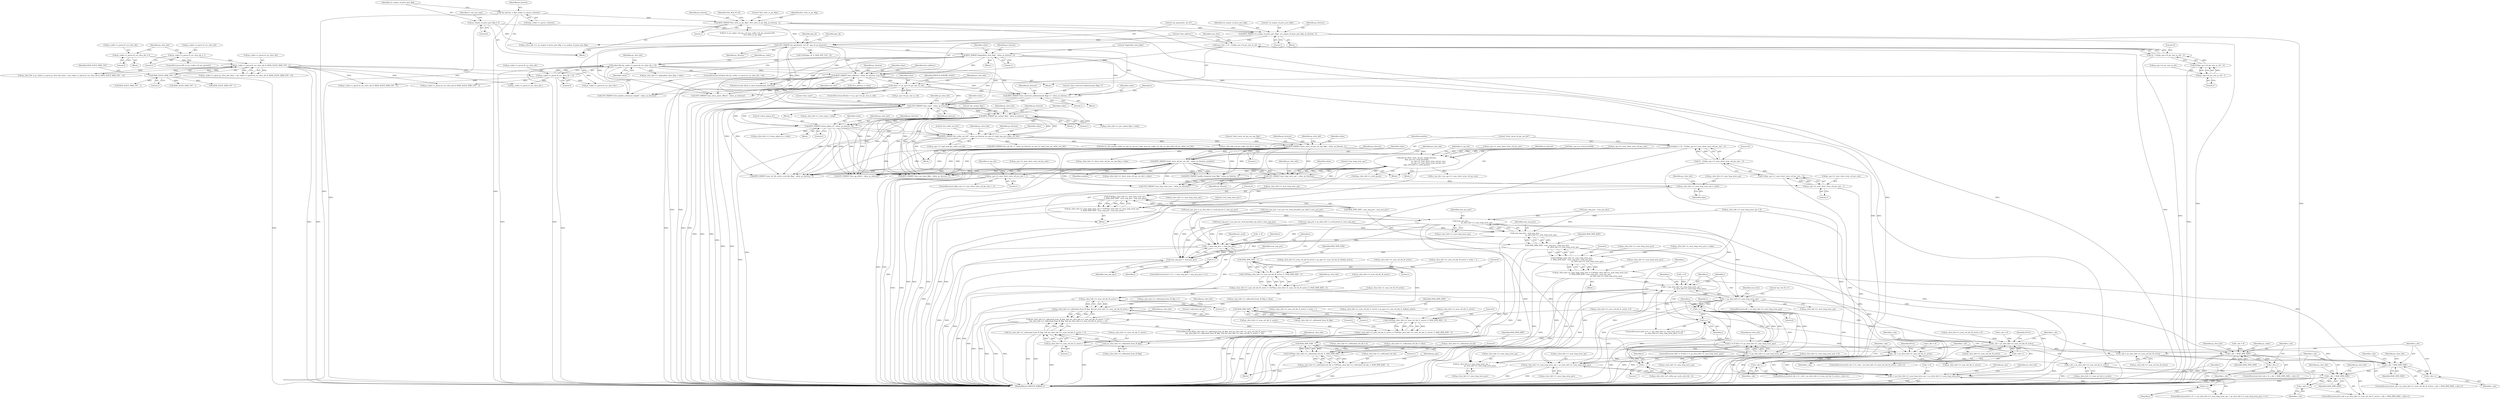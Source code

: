 digraph "0_Android_913d9e8d93d6b81bb8eac3fc2c1426651f5b259d@pointer" {
"1000839" [label="(Call,ps_slice_hdr->i1_num_long_term_sps = value)"];
"1000835" [label="(Call,UEV_PARSE(\"num_long_term_sps\", value, ps_bitstrm))"];
"1000735" [label="(Call,BITS_PARSE(\"short_term_ref_pic_set_idx\", value, ps_bitstrm, numbits))"];
"1000695" [label="(Call,BITS_PARSE(\"short_term_ref_pic_set_sps_flag\", value, ps_bitstrm, 1))"];
"1000683" [label="(Call,BITS_PARSE(\"pic_order_cnt_lsb\", value, ps_bitstrm, ps_sps->i1_log2_max_pic_order_cnt_lsb))"];
"1000638" [label="(Call,BITS_PARSE(\"pic_output_flag\", value, ps_bitstrm, 1))"];
"1000593" [label="(Call,UEV_PARSE(\"slice_type\", value, ps_bitstrm))"];
"1000588" [label="(Call,BITS_PARSE(\"slice_reserved_undetermined_flag[ i ]\", value, ps_bitstrm, 1))"];
"1000538" [label="(Call,value >= ps_sps->i4_pic_size_in_ctb)"];
"1000529" [label="(Call,BITS_PARSE(\"slice_address\", value, ps_bitstrm, num_bits))"];
"1000429" [label="(Call,value && (ps_codec->s_parse.i4_cur_slice_idx > 0))"];
"1000423" [label="(Call,BITS_PARSE(\"dependent_slice_flag\", value, ps_bitstrm, 1))"];
"1000210" [label="(Call,UEV_PARSE(\"pic_parameter_set_id\", pps_id, ps_bitstrm))"];
"1000191" [label="(Call,BITS_PARSE(\"first_slice_in_pic_flag\", first_slice_in_pic_flag, ps_bitstrm, 1))"];
"1000148" [label="(Call,*ps_bitstrm = &ps_codec->s_parse.s_bitstrm)"];
"1000205" [label="(Call,BITS_PARSE(\"no_output_of_prior_pics_flag\", no_output_of_prior_pics_flag, ps_bitstrm, 1))"];
"1000160" [label="(Call,no_output_of_prior_pics_flag = 0)"];
"1000431" [label="(Call,ps_codec->s_parse.i4_cur_slice_idx > 0)"];
"1000406" [label="(Call,ps_codec->s_parse.i4_cur_slice_idx & (MAX_SLICE_HDR_CNT - 1))"];
"1000376" [label="(Call,ps_codec->s_parse.i4_cur_slice_idx = 0)"];
"1000391" [label="(Call,ps_codec->s_parse.i4_cur_slice_idx = 1)"];
"1000412" [label="(Call,MAX_SLICE_HDR_CNT - 1)"];
"1000519" [label="(Call,num_bits = 32 - CLZ(ps_sps->i4_pic_size_in_ctb - 1))"];
"1000521" [label="(Call,32 - CLZ(ps_sps->i4_pic_size_in_ctb - 1))"];
"1000523" [label="(Call,CLZ(ps_sps->i4_pic_size_in_ctb - 1))"];
"1000524" [label="(Call,ps_sps->i4_pic_size_in_ctb - 1)"];
"1000660" [label="(Call,BITS_PARSE(\"colour_plane_id\", value, ps_bitstrm, 2))"];
"1000725" [label="(Call,numbits = 32 - CLZ(ps_sps->i1_num_short_term_ref_pic_sets - 1))"];
"1000727" [label="(Call,32 - CLZ(ps_sps->i1_num_short_term_ref_pic_sets - 1))"];
"1000729" [label="(Call,CLZ(ps_sps->i1_num_short_term_ref_pic_sets - 1))"];
"1000730" [label="(Call,ps_sps->i1_num_short_term_ref_pic_sets - 1)"];
"1000719" [label="(Call,ps_sps->i1_num_short_term_ref_pic_sets > 1)"];
"1000779" [label="(Call,ihevcd_short_term_ref_pic_set(ps_bitstrm,\n &ps_sps->as_stref_picset[0],\n                                              ps_sps->i1_num_short_term_ref_pic_sets,\n                                              ps_sps->i1_num_short_term_ref_pic_sets,\n &ps_slice_hdr->s_stref_picset))"];
"1000848" [label="(Call,CLIP3(ps_slice_hdr->i1_num_long_term_sps,\n 0, MAX_DPB_SIZE - num_neg_pics - num_pos_pics))"];
"1000844" [label="(Call,ps_slice_hdr->i1_num_long_term_sps = CLIP3(ps_slice_hdr->i1_num_long_term_sps,\n 0, MAX_DPB_SIZE - num_neg_pics - num_pos_pics))"];
"1000880" [label="(Call,num_pos_pics -\n                                                            ps_slice_hdr->i1_num_long_term_sps)"];
"1000878" [label="(Call,num_neg_pics - num_pos_pics -\n                                                            ps_slice_hdr->i1_num_long_term_sps)"];
"1000876" [label="(Call,MAX_DPB_SIZE - num_neg_pics - num_pos_pics -\n                                                            ps_slice_hdr->i1_num_long_term_sps)"];
"1000871" [label="(Call,CLIP3(ps_slice_hdr->i1_num_long_term_pics,\n 0, MAX_DPB_SIZE - num_neg_pics - num_pos_pics -\n                                                            ps_slice_hdr->i1_num_long_term_sps))"];
"1000867" [label="(Call,ps_slice_hdr->i1_num_long_term_pics = CLIP3(ps_slice_hdr->i1_num_long_term_pics,\n 0, MAX_DPB_SIZE - num_neg_pics - num_pos_pics -\n                                                            ps_slice_hdr->i1_num_long_term_sps))"];
"1000889" [label="(Call,i < (ps_slice_hdr->i1_num_long_term_sps +\n                                ps_slice_hdr->i1_num_long_term_pics))"];
"1000902" [label="(Call,i < ps_slice_hdr->i1_num_long_term_sps)"];
"1000891" [label="(Call,ps_slice_hdr->i1_num_long_term_sps +\n                                ps_slice_hdr->i1_num_long_term_pics)"];
"1001011" [label="(Call,i != 0)"];
"1000898" [label="(Call,i++)"];
"1001010" [label="(Call,(i != 0) && (i != ps_slice_hdr->i1_num_long_term_sps))"];
"1001014" [label="(Call,i != ps_slice_hdr->i1_num_long_term_sps)"];
"1001030" [label="(Call,i - 1)"];
"1001056" [label="(Call,i < ps_slice_hdr->i1_num_long_term_sps + ps_slice_hdr->i1_num_long_term_pics)"];
"1001065" [label="(Call,i++)"];
"1001058" [label="(Call,ps_slice_hdr->i1_num_long_term_sps + ps_slice_hdr->i1_num_long_term_pics)"];
"1001246" [label="(Call,MAX_DPB_SIZE - 1)"];
"1001241" [label="(Call,CLIP3(ps_slice_hdr->i1_num_ref_idx_l0_active, 0, MAX_DPB_SIZE - 1))"];
"1001237" [label="(Call,ps_slice_hdr->i1_num_ref_idx_l0_active = CLIP3(ps_slice_hdr->i1_num_ref_idx_l0_active, 0, MAX_DPB_SIZE - 1))"];
"1001371" [label="(Call,ps_slice_hdr->i1_num_ref_idx_l0_active > 1)"];
"1001367" [label="(Call,ps_slice_hdr->i1_collocated_from_l0_flag  && (ps_slice_hdr->i1_num_ref_idx_l0_active > 1))"];
"1001366" [label="(Call,(ps_slice_hdr->i1_collocated_from_l0_flag  && (ps_slice_hdr->i1_num_ref_idx_l0_active > 1)) ||\n (!ps_slice_hdr->i1_collocated_from_l0_flag  && (ps_slice_hdr->i1_num_ref_idx_l1_active > 1)))"];
"1001377" [label="(Call,!ps_slice_hdr->i1_collocated_from_l0_flag)"];
"1001376" [label="(Call,!ps_slice_hdr->i1_collocated_from_l0_flag  && (ps_slice_hdr->i1_num_ref_idx_l1_active > 1))"];
"1002280" [label="(Call,r_idx < ps_slice_hdr->i1_num_ref_idx_l0_active)"];
"1002285" [label="(Call,r_idx++)"];
"1002322" [label="(Call,r_idx = ps_slice_hdr->i1_num_ref_idx_l0_active)"];
"1002327" [label="(Call,r_idx < MAX_DPB_SIZE)"];
"1002330" [label="(Call,r_idx++)"];
"1002406" [label="(Call,r_idx < MAX_DPB_SIZE)"];
"1002409" [label="(Call,r_idx++)"];
"1001258" [label="(Call,MAX_DPB_SIZE - 1)"];
"1001253" [label="(Call,CLIP3(ps_slice_hdr->i1_num_ref_idx_l1_active, 0, MAX_DPB_SIZE - 1))"];
"1001249" [label="(Call,ps_slice_hdr->i1_num_ref_idx_l1_active = CLIP3(ps_slice_hdr->i1_num_ref_idx_l1_active, 0, MAX_DPB_SIZE - 1))"];
"1001381" [label="(Call,ps_slice_hdr->i1_num_ref_idx_l1_active > 1)"];
"1002359" [label="(Call,r_idx < ps_slice_hdr->i1_num_ref_idx_l1_active)"];
"1002364" [label="(Call,r_idx++)"];
"1002401" [label="(Call,r_idx = ps_slice_hdr->i1_num_ref_idx_l1_active)"];
"1001405" [label="(Call,MAX_DPB_SIZE - 1)"];
"1001400" [label="(Call,CLIP3(ps_slice_hdr->i1_collocated_ref_idx, 0, MAX_DPB_SIZE - 1))"];
"1001396" [label="(Call,ps_slice_hdr->i1_collocated_ref_idx = CLIP3(ps_slice_hdr->i1_collocated_ref_idx, 0, MAX_DPB_SIZE - 1))"];
"1002155" [label="(Call,r_idx < MAX_DPB_SIZE)"];
"1002158" [label="(Call,r_idx++)"];
"1001037" [label="(Call,i < num_neg_pics + num_pos_pics)"];
"1001042" [label="(Call,i++)"];
"1001039" [label="(Call,num_neg_pics + num_pos_pics)"];
"1000845" [label="(Call,ps_slice_hdr->i1_num_long_term_sps)"];
"1000723" [label="(Literal,1)"];
"1000391" [label="(Call,ps_codec->s_parse.i4_cur_slice_idx = 1)"];
"1000834" [label="(Block,)"];
"1002331" [label="(Identifier,r_idx)"];
"1000848" [label="(Call,CLIP3(ps_slice_hdr->i1_num_long_term_sps,\n 0, MAX_DPB_SIZE - num_neg_pics - num_pos_pics))"];
"1000207" [label="(Identifier,no_output_of_prior_pics_flag)"];
"1000838" [label="(Identifier,ps_bitstrm)"];
"1000377" [label="(Call,ps_codec->s_parse.i4_cur_slice_idx)"];
"1000852" [label="(Literal,0)"];
"1000161" [label="(Identifier,no_output_of_prior_pics_flag)"];
"1001035" [label="(Identifier,i)"];
"1002359" [label="(Call,r_idx < ps_slice_hdr->i1_num_ref_idx_l1_active)"];
"1001169" [label="(Block,)"];
"1001253" [label="(Call,CLIP3(ps_slice_hdr->i1_num_ref_idx_l1_active, 0, MAX_DPB_SIZE - 1))"];
"1000846" [label="(Identifier,ps_slice_hdr)"];
"1001367" [label="(Call,ps_slice_hdr->i1_collocated_from_l0_flag  && (ps_slice_hdr->i1_num_ref_idx_l0_active > 1))"];
"1001047" [label="(Identifier,pi1_used)"];
"1000285" [label="(Call,(0 != ps_codec->u4_pic_cnt || ps_codec->i4_pic_present) &&\n                    first_slice_in_pic_flag)"];
"1002280" [label="(Call,r_idx < ps_slice_hdr->i1_num_ref_idx_l0_active)"];
"1000206" [label="(Literal,\"no_output_of_prior_pics_flag\")"];
"1002527" [label="(Call,MAX_SLICE_HDR_CNT - 1)"];
"1000809" [label="(Call,num_pos_pics = ps_slice_hdr->s_stref_picset.i1_num_pos_pics)"];
"1001257" [label="(Literal,0)"];
"1000461" [label="(Call,ps_slice_hdr->i1_dependent_slice_flag = value)"];
"1000587" [label="(Block,)"];
"1000212" [label="(Identifier,pps_id)"];
"1000205" [label="(Call,BITS_PARSE(\"no_output_of_prior_pics_flag\", no_output_of_prior_pics_flag, ps_bitstrm, 1))"];
"1002369" [label="(Identifier,NULL)"];
"1002157" [label="(Identifier,MAX_DPB_SIZE)"];
"1000428" [label="(ControlStructure,if(value && (ps_codec->s_parse.i4_cur_slice_idx > 0)))"];
"1001378" [label="(Call,ps_slice_hdr->i1_collocated_from_l0_flag)"];
"1000165" [label="(Identifier,i1_nal_unit_type)"];
"1001011" [label="(Call,i != 0)"];
"1001383" [label="(Identifier,ps_slice_hdr)"];
"1000881" [label="(Identifier,num_pos_pics)"];
"1001245" [label="(Literal,0)"];
"1002017" [label="(Call,ihevcd_bits_flush_to_byte_boundary(ps_bitstrm))"];
"1000731" [label="(Call,ps_sps->i1_num_short_term_ref_pic_sets)"];
"1000521" [label="(Call,32 - CLZ(ps_sps->i4_pic_size_in_ctb - 1))"];
"1000430" [label="(Identifier,value)"];
"1000132" [label="(Block,)"];
"1000947" [label="(Literal,\"poc_lsb_lt[ i ]\")"];
"1000750" [label="(Call,num_neg_pics = ps_sps->as_stref_picset[st_rps_idx].i1_num_neg_pics)"];
"1002151" [label="(ControlStructure,for(r_idx = 0; r_idx < MAX_DPB_SIZE; r_idx++))"];
"1001405" [label="(Call,MAX_DPB_SIZE - 1)"];
"1000529" [label="(Call,BITS_PARSE(\"slice_address\", value, ps_bitstrm, num_bits))"];
"1000778" [label="(Block,)"];
"1000835" [label="(Call,UEV_PARSE(\"num_long_term_sps\", value, ps_bitstrm))"];
"1000392" [label="(Call,ps_codec->s_parse.i4_cur_slice_idx)"];
"1002330" [label="(Call,r_idx++)"];
"1000193" [label="(Identifier,first_slice_in_pic_flag)"];
"1000431" [label="(Call,ps_codec->s_parse.i4_cur_slice_idx > 0)"];
"1000520" [label="(Identifier,num_bits)"];
"1000886" [label="(Call,i = 0)"];
"1000779" [label="(Call,ihevcd_short_term_ref_pic_set(ps_bitstrm,\n &ps_sps->as_stref_picset[0],\n                                              ps_sps->i1_num_short_term_ref_pic_sets,\n                                              ps_sps->i1_num_short_term_ref_pic_sets,\n &ps_slice_hdr->s_stref_picset))"];
"1002360" [label="(Identifier,r_idx)"];
"1000210" [label="(Call,UEV_PARSE(\"pic_parameter_set_id\", pps_id, ps_bitstrm))"];
"1001360" [label="(Call,ps_slice_hdr->i1_collocated_from_l0_flag = value)"];
"1002165" [label="(Identifier,ps_slice_hdr)"];
"1001259" [label="(Identifier,MAX_DPB_SIZE)"];
"1000885" [label="(ControlStructure,for(i = 0; i < (ps_slice_hdr->i1_num_long_term_sps +\n                                ps_slice_hdr->i1_num_long_term_pics); i++))"];
"1001809" [label="(Call,MAX_SLICE_HDR_CNT - 1)"];
"1001377" [label="(Call,!ps_slice_hdr->i1_collocated_from_l0_flag)"];
"1000641" [label="(Identifier,ps_bitstrm)"];
"1001251" [label="(Identifier,ps_slice_hdr)"];
"1001059" [label="(Call,ps_slice_hdr->i1_num_long_term_sps)"];
"1000849" [label="(Call,ps_slice_hdr->i1_num_long_term_sps)"];
"1000525" [label="(Call,ps_sps->i4_pic_size_in_ctb)"];
"1000194" [label="(Identifier,ps_bitstrm)"];
"1000843" [label="(Identifier,value)"];
"1000213" [label="(Identifier,ps_bitstrm)"];
"1002159" [label="(Identifier,r_idx)"];
"1000427" [label="(Literal,1)"];
"1000728" [label="(Literal,32)"];
"1000891" [label="(Call,ps_slice_hdr->i1_num_long_term_sps +\n                                ps_slice_hdr->i1_num_long_term_pics)"];
"1001032" [label="(Literal,1)"];
"1000889" [label="(Call,i < (ps_slice_hdr->i1_num_long_term_sps +\n                                ps_slice_hdr->i1_num_long_term_pics))"];
"1002403" [label="(Call,ps_slice_hdr->i1_num_ref_idx_l1_active)"];
"1000414" [label="(Literal,1)"];
"1002321" [label="(ControlStructure,for(r_idx = ps_slice_hdr->i1_num_ref_idx_l0_active; r_idx < MAX_DPB_SIZE; r_idx++))"];
"1002361" [label="(Call,ps_slice_hdr->i1_num_ref_idx_l1_active)"];
"1000412" [label="(Call,MAX_SLICE_HDR_CNT - 1)"];
"1000215" [label="(Identifier,pps_id)"];
"1001248" [label="(Literal,1)"];
"1000890" [label="(Identifier,i)"];
"1000382" [label="(Literal,0)"];
"1000699" [label="(Literal,1)"];
"1001455" [label="(Call,SEV_PARSE(\"slice_qp_delta\", value, ps_bitstrm))"];
"1001407" [label="(Literal,1)"];
"1001412" [label="(Identifier,ps_pps)"];
"1000199" [label="(Identifier,NAL_BLA_W_LP)"];
"1001371" [label="(Call,ps_slice_hdr->i1_num_ref_idx_l0_active > 1)"];
"1001142" [label="(Call,ps_slice_hdr->i1_num_ref_idx_l1_active = 0)"];
"1000595" [label="(Identifier,value)"];
"1000590" [label="(Identifier,value)"];
"1000661" [label="(Literal,\"colour_plane_id\")"];
"1000898" [label="(Call,i++)"];
"1000946" [label="(Call,BITS_PARSE(\"poc_lsb_lt[ i ]\", value, ps_bitstrm, ps_sps->i1_log2_max_pic_order_cnt_lsb))"];
"1000528" [label="(Literal,1)"];
"1000739" [label="(Identifier,numbits)"];
"1001034" [label="(Call,i = 0)"];
"1001241" [label="(Call,CLIP3(ps_slice_hdr->i1_num_ref_idx_l0_active, 0, MAX_DPB_SIZE - 1))"];
"1000734" [label="(Literal,1)"];
"1002152" [label="(Call,r_idx = 0)"];
"1001107" [label="(Call,BITS_PARSE(\"slice_sao_luma_flag\", value, ps_bitstrm, 1))"];
"1001368" [label="(Call,ps_slice_hdr->i1_collocated_from_l0_flag)"];
"1000702" [label="(Identifier,ps_slice_hdr)"];
"1001238" [label="(Call,ps_slice_hdr->i1_num_ref_idx_l0_active)"];
"1001038" [label="(Identifier,i)"];
"1001039" [label="(Call,num_neg_pics + num_pos_pics)"];
"1000502" [label="(Call,ps_slice_hdr->i1_no_output_of_prior_pics_flag = no_output_of_prior_pics_flag)"];
"1001065" [label="(Call,i++)"];
"1001263" [label="(Literal,0)"];
"1002276" [label="(ControlStructure,for(r_idx = 0; r_idx < ps_slice_hdr->i1_num_ref_idx_l0_active; r_idx++))"];
"1002217" [label="(Identifier,ps_codec)"];
"1001406" [label="(Identifier,MAX_DPB_SIZE)"];
"1002357" [label="(Identifier,r_idx)"];
"1001062" [label="(Call,ps_slice_hdr->i1_num_long_term_pics)"];
"1000640" [label="(Identifier,value)"];
"1000413" [label="(Identifier,MAX_SLICE_HDR_CNT)"];
"1000432" [label="(Call,ps_codec->s_parse.i4_cur_slice_idx)"];
"1000637" [label="(Block,)"];
"1000746" [label="(Identifier,st_rps_idx)"];
"1001365" [label="(ControlStructure,if((ps_slice_hdr->i1_collocated_from_l0_flag  && (ps_slice_hdr->i1_num_ref_idx_l0_active > 1)) ||\n (!ps_slice_hdr->i1_collocated_from_l0_flag  && (ps_slice_hdr->i1_num_ref_idx_l1_active > 1))))"];
"1001040" [label="(Identifier,num_neg_pics)"];
"1002286" [label="(Identifier,r_idx)"];
"1002521" [label="(Call,ps_codec->s_parse.i4_cur_slice_idx & (MAX_SLICE_HDR_CNT - 1))"];
"1000209" [label="(Literal,1)"];
"1000593" [label="(Call,UEV_PARSE(\"slice_type\", value, ps_bitstrm))"];
"1000719" [label="(Call,ps_sps->i1_num_short_term_ref_pic_sets > 1)"];
"1000160" [label="(Call,no_output_of_prior_pics_flag = 0)"];
"1001398" [label="(Identifier,ps_slice_hdr)"];
"1002365" [label="(Identifier,r_idx)"];
"1000571" [label="(Call,ps_slice_hdr->i1_num_long_term_pics = 0)"];
"1000385" [label="(ControlStructure,if(0 == ps_codec->i4_pic_present))"];
"1002400" [label="(ControlStructure,for(r_idx = ps_slice_hdr->i1_num_ref_idx_l1_active; r_idx < MAX_DPB_SIZE; r_idx++))"];
"1000463" [label="(Identifier,ps_slice_hdr)"];
"1002158" [label="(Call,r_idx++)"];
"1001041" [label="(Identifier,num_pos_pics)"];
"1000877" [label="(Identifier,MAX_DPB_SIZE)"];
"1001066" [label="(Identifier,i)"];
"1002402" [label="(Identifier,r_idx)"];
"1001382" [label="(Call,ps_slice_hdr->i1_num_ref_idx_l1_active)"];
"1000211" [label="(Literal,\"pic_parameter_set_id\")"];
"1000406" [label="(Call,ps_codec->s_parse.i4_cur_slice_idx & (MAX_SLICE_HDR_CNT - 1))"];
"1001033" [label="(ControlStructure,for(i = 0; i < num_neg_pics + num_pos_pics; i++))"];
"1001376" [label="(Call,!ps_slice_hdr->i1_collocated_from_l0_flag  && (ps_slice_hdr->i1_num_ref_idx_l1_active > 1))"];
"1000192" [label="(Literal,\"first_slice_in_pic_flag\")"];
"1002324" [label="(Call,ps_slice_hdr->i1_num_ref_idx_l0_active)"];
"1001659" [label="(Call,ihevcd_calc_poc(ps_codec, ps_nal, ps_sps->i1_log2_max_pic_order_cnt_lsb, ps_slice_hdr->i4_pic_order_cnt_lsb))"];
"1002337" [label="(Identifier,ps_slice_hdr)"];
"1000720" [label="(Call,ps_sps->i1_num_short_term_ref_pic_sets)"];
"1001037" [label="(Call,i < num_neg_pics + num_pos_pics)"];
"1000844" [label="(Call,ps_slice_hdr->i1_num_long_term_sps = CLIP3(ps_slice_hdr->i1_num_long_term_sps,\n 0, MAX_DPB_SIZE - num_neg_pics - num_pos_pics))"];
"1000837" [label="(Identifier,value)"];
"1001372" [label="(Call,ps_slice_hdr->i1_num_ref_idx_l0_active)"];
"1000742" [label="(Identifier,ps_slice_hdr)"];
"1000638" [label="(Call,BITS_PARSE(\"pic_output_flag\", value, ps_bitstrm, 1))"];
"1000539" [label="(Identifier,value)"];
"1001246" [label="(Call,MAX_DPB_SIZE - 1)"];
"1000827" [label="(Block,)"];
"1002408" [label="(Identifier,MAX_DPB_SIZE)"];
"1001042" [label="(Call,i++)"];
"1000662" [label="(Identifier,value)"];
"1000880" [label="(Call,num_pos_pics -\n                                                            ps_slice_hdr->i1_num_long_term_sps)"];
"1000738" [label="(Identifier,ps_bitstrm)"];
"1000398" [label="(Call,ps_slice_hdr = ps_codec->s_parse.ps_slice_hdr_base + (ps_codec->s_parse.i4_cur_slice_idx & (MAX_SLICE_HDR_CNT - 1)))"];
"1002156" [label="(Identifier,r_idx)"];
"1001385" [label="(Literal,1)"];
"1000441" [label="(Call,ps_codec->s_parse.i4_cur_slice_idx & (MAX_SLICE_HDR_CNT - 1))"];
"1000903" [label="(Identifier,i)"];
"1001381" [label="(Call,ps_slice_hdr->i1_num_ref_idx_l1_active > 1)"];
"1000524" [label="(Call,ps_sps->i4_pic_size_in_ctb - 1)"];
"1001338" [label="(Call,ps_slice_hdr->i1_collocated_ref_idx = 0)"];
"1000596" [label="(Identifier,ps_bitstrm)"];
"1001053" [label="(Call,i = 0)"];
"1000538" [label="(Call,value >= ps_sps->i4_pic_size_in_ctb)"];
"1000148" [label="(Call,*ps_bitstrm = &ps_codec->s_parse.s_bitstrm)"];
"1001713" [label="(Call,ps_codec->s_parse.i4_cur_slice_idx--)"];
"1001258" [label="(Call,MAX_DPB_SIZE - 1)"];
"1001014" [label="(Call,i != ps_slice_hdr->i1_num_long_term_sps)"];
"1000879" [label="(Identifier,num_neg_pics)"];
"1000740" [label="(Call,ps_slice_hdr->i1_short_term_ref_pic_set_idx = value)"];
"1001079" [label="(Identifier,ps_sps)"];
"1000519" [label="(Call,num_bits = 32 - CLZ(ps_sps->i4_pic_size_in_ctb - 1))"];
"1000667" [label="(Identifier,ps_slice_hdr)"];
"1002620" [label="(MethodReturn,IHEVCD_ERROR_T)"];
"1001216" [label="(Call,ps_slice_hdr->i1_num_ref_idx_l0_active = ps_pps->i1_num_ref_idx_l0_default_active)"];
"1000798" [label="(Identifier,st_rps_idx)"];
"1000375" [label="(Block,)"];
"1001260" [label="(Literal,1)"];
"1000191" [label="(Call,BITS_PARSE(\"first_slice_in_pic_flag\", first_slice_in_pic_flag, ps_bitstrm, 1))"];
"1000376" [label="(Call,ps_codec->s_parse.i4_cur_slice_idx = 0)"];
"1000555" [label="(Block,)"];
"1001031" [label="(Identifier,i)"];
"1000684" [label="(Literal,\"pic_order_cnt_lsb\")"];
"1001054" [label="(Identifier,i)"];
"1001023" [label="(Identifier,ps_slice_hdr)"];
"1000895" [label="(Call,ps_slice_hdr->i1_num_long_term_pics)"];
"1000586" [label="(Identifier,i)"];
"1000532" [label="(Identifier,ps_bitstrm)"];
"1000594" [label="(Literal,\"slice_type\")"];
"1001391" [label="(Call,ps_slice_hdr->i1_collocated_ref_idx = value)"];
"1001056" [label="(Call,i < ps_slice_hdr->i1_num_long_term_sps + ps_slice_hdr->i1_num_long_term_pics)"];
"1000517" [label="(Block,)"];
"1000855" [label="(Call,num_neg_pics - num_pos_pics)"];
"1000591" [label="(Identifier,ps_bitstrm)"];
"1000530" [label="(Literal,\"slice_address\")"];
"1000204" [label="(Block,)"];
"1000787" [label="(Call,ps_sps->i1_num_short_term_ref_pic_sets)"];
"1001247" [label="(Identifier,MAX_DPB_SIZE)"];
"1000780" [label="(Identifier,ps_bitstrm)"];
"1001137" [label="(Call,ps_slice_hdr->i1_num_ref_idx_l0_active = 0)"];
"1000597" [label="(Call,ps_slice_hdr->i1_slice_type = value)"];
"1002406" [label="(Call,r_idx < MAX_DPB_SIZE)"];
"1002277" [label="(Call,r_idx = 0)"];
"1000639" [label="(Literal,\"pic_output_flag\")"];
"1001009" [label="(ControlStructure,if((i != 0) && (i != ps_slice_hdr->i1_num_long_term_sps)))"];
"1000531" [label="(Identifier,value)"];
"1001026" [label="(Call,ps_slice_hdr->ai1_delta_poc_msb_cycle_lt[i - 1])"];
"1002364" [label="(Call,r_idx++)"];
"1002155" [label="(Call,r_idx < MAX_DPB_SIZE)"];
"1000697" [label="(Identifier,value)"];
"1000535" [label="(Identifier,slice_address)"];
"1000642" [label="(Literal,1)"];
"1000730" [label="(Call,ps_sps->i1_num_short_term_ref_pic_sets - 1)"];
"1000867" [label="(Call,ps_slice_hdr->i1_num_long_term_pics = CLIP3(ps_slice_hdr->i1_num_long_term_pics,\n 0, MAX_DPB_SIZE - num_neg_pics - num_pos_pics -\n                                                            ps_slice_hdr->i1_num_long_term_sps))"];
"1000901" [label="(ControlStructure,if(i < ps_slice_hdr->i1_num_long_term_sps))"];
"1000659" [label="(Block,)"];
"1000695" [label="(Call,BITS_PARSE(\"short_term_ref_pic_set_sps_flag\", value, ps_bitstrm, 1))"];
"1000664" [label="(Literal,2)"];
"1000859" [label="(Literal,\"num_long_term_pics\")"];
"1000690" [label="(Call,ps_slice_hdr->i4_pic_order_cnt_lsb = value)"];
"1001207" [label="(Call,ps_slice_hdr->i1_num_ref_idx_l1_active = value + 1)"];
"1001071" [label="(Identifier,ps_slice_hdr)"];
"1000537" [label="(ControlStructure,if(value >= ps_sps->i4_pic_size_in_ctb))"];
"1000692" [label="(Identifier,ps_slice_hdr)"];
"1000599" [label="(Identifier,ps_slice_hdr)"];
"1001012" [label="(Identifier,i)"];
"1000426" [label="(Identifier,ps_bitstrm)"];
"1000588" [label="(Call,BITS_PARSE(\"slice_reserved_undetermined_flag[ i ]\", value, ps_bitstrm, 1))"];
"1001015" [label="(Identifier,i)"];
"1001242" [label="(Call,ps_slice_hdr->i1_num_ref_idx_l0_active)"];
"1001401" [label="(Call,ps_slice_hdr->i1_collocated_ref_idx)"];
"1002282" [label="(Call,ps_slice_hdr->i1_num_ref_idx_l0_active)"];
"1002355" [label="(ControlStructure,for(r_idx = 0; r_idx < ps_slice_hdr->i1_num_ref_idx_l1_active; r_idx++))"];
"1002401" [label="(Call,r_idx = ps_slice_hdr->i1_num_ref_idx_l1_active)"];
"1001189" [label="(Call,ps_slice_hdr->i1_num_ref_idx_l0_active = value + 1)"];
"1000195" [label="(Literal,1)"];
"1000423" [label="(Call,BITS_PARSE(\"dependent_slice_flag\", value, ps_bitstrm, 1))"];
"1000397" [label="(Literal,1)"];
"1000429" [label="(Call,value && (ps_codec->s_parse.i4_cur_slice_idx > 0))"];
"1000643" [label="(Call,ps_slice_hdr->i1_pic_output_flag = value)"];
"1000729" [label="(Call,CLZ(ps_sps->i1_num_short_term_ref_pic_sets - 1))"];
"1002285" [label="(Call,r_idx++)"];
"1001052" [label="(ControlStructure,for(i = 0; i < ps_slice_hdr->i1_num_long_term_sps + ps_slice_hdr->i1_num_long_term_pics; i++))"];
"1001230" [label="(Call,ps_slice_hdr->i1_num_ref_idx_l1_active = ps_pps->i1_num_ref_idx_l1_default_active)"];
"1000440" [label="(Identifier,ps_codec)"];
"1000424" [label="(Literal,\"dependent_slice_flag\")"];
"1000735" [label="(Call,BITS_PARSE(\"short_term_ref_pic_set_idx\", value, ps_bitstrm, numbits))"];
"1000566" [label="(Call,ps_slice_hdr->i1_num_long_term_sps = 0)"];
"1001333" [label="(Call,ps_slice_hdr->i1_collocated_from_l0_flag = 1)"];
"1002329" [label="(Identifier,MAX_DPB_SIZE)"];
"1001884" [label="(Call,UEV_PARSE(\"num_entry_point_offsets\", value, ps_bitstrm))"];
"1000544" [label="(Identifier,IHEVCD_IGNORE_SLICE)"];
"1000592" [label="(Literal,1)"];
"1002437" [label="(Identifier,ps_slice_hdr)"];
"1001058" [label="(Call,ps_slice_hdr->i1_num_long_term_sps + ps_slice_hdr->i1_num_long_term_pics)"];
"1000875" [label="(Literal,0)"];
"1000678" [label="(Block,)"];
"1000737" [label="(Identifier,value)"];
"1000868" [label="(Call,ps_slice_hdr->i1_num_long_term_pics)"];
"1001379" [label="(Identifier,ps_slice_hdr)"];
"1000797" [label="(Call,st_rps_idx = ps_sps->i1_num_short_term_ref_pic_sets)"];
"1001057" [label="(Identifier,i)"];
"1000533" [label="(Identifier,num_bits)"];
"1000686" [label="(Identifier,ps_bitstrm)"];
"1000836" [label="(Literal,\"num_long_term_sps\")"];
"1001170" [label="(Call,BITS_PARSE(\"num_ref_idx_active_override_flag\", value, ps_bitstrm, 1))"];
"1001772" [label="(Call,ps_codec->s_parse.i4_cur_slice_idx--)"];
"1001082" [label="(Call,BITS_PARSE(\"enable_temporal_mvp_flag\", value, ps_bitstrm, 1))"];
"1000839" [label="(Call,ps_slice_hdr->i1_num_long_term_sps = value)"];
"1000899" [label="(Identifier,i)"];
"1001043" [label="(Identifier,i)"];
"1000162" [label="(Literal,0)"];
"1000871" [label="(Call,CLIP3(ps_slice_hdr->i1_num_long_term_pics,\n 0, MAX_DPB_SIZE - num_neg_pics - num_pos_pics -\n                                                            ps_slice_hdr->i1_num_long_term_sps))"];
"1000793" [label="(Call,&ps_slice_hdr->s_stref_picset)"];
"1000882" [label="(Call,ps_slice_hdr->i1_num_long_term_sps)"];
"1000726" [label="(Identifier,numbits)"];
"1000887" [label="(Identifier,i)"];
"1000736" [label="(Literal,\"short_term_ref_pic_set_idx\")"];
"1000683" [label="(Call,BITS_PARSE(\"pic_order_cnt_lsb\", value, ps_bitstrm, ps_sps->i1_log2_max_pic_order_cnt_lsb))"];
"1000437" [label="(Literal,0)"];
"1002281" [label="(Identifier,r_idx)"];
"1000645" [label="(Identifier,ps_slice_hdr)"];
"1000902" [label="(Call,i < ps_slice_hdr->i1_num_long_term_sps)"];
"1001397" [label="(Call,ps_slice_hdr->i1_collocated_ref_idx)"];
"1002290" [label="(Identifier,NULL)"];
"1002328" [label="(Identifier,r_idx)"];
"1001254" [label="(Call,ps_slice_hdr->i1_num_ref_idx_l1_active)"];
"1002327" [label="(Call,r_idx < MAX_DPB_SIZE)"];
"1001366" [label="(Call,(ps_slice_hdr->i1_collocated_from_l0_flag  && (ps_slice_hdr->i1_num_ref_idx_l0_active > 1)) ||\n (!ps_slice_hdr->i1_collocated_from_l0_flag  && (ps_slice_hdr->i1_num_ref_idx_l1_active > 1)))"];
"1000422" [label="(Block,)"];
"1001010" [label="(Call,(i != 0) && (i != ps_slice_hdr->i1_num_long_term_sps))"];
"1000150" [label="(Call,&ps_codec->s_parse.s_bitstrm)"];
"1000878" [label="(Call,num_neg_pics - num_pos_pics -\n                                                            ps_slice_hdr->i1_num_long_term_sps)"];
"1000687" [label="(Call,ps_sps->i1_log2_max_pic_order_cnt_lsb)"];
"1001396" [label="(Call,ps_slice_hdr->i1_collocated_ref_idx = CLIP3(ps_slice_hdr->i1_collocated_ref_idx, 0, MAX_DPB_SIZE - 1))"];
"1000216" [label="(Call,CLIP3(pps_id, 0, MAX_PPS_CNT - 2))"];
"1000904" [label="(Call,ps_slice_hdr->i1_num_long_term_sps)"];
"1001249" [label="(Call,ps_slice_hdr->i1_num_ref_idx_l1_active = CLIP3(ps_slice_hdr->i1_num_ref_idx_l1_active, 0, MAX_DPB_SIZE - 1))"];
"1002416" [label="(Identifier,ps_slice_hdr)"];
"1000589" [label="(Literal,\"slice_reserved_undetermined_flag[ i ]\")"];
"1001030" [label="(Call,i - 1)"];
"1000685" [label="(Identifier,value)"];
"1000663" [label="(Identifier,ps_bitstrm)"];
"1000425" [label="(Identifier,value)"];
"1000696" [label="(Literal,\"short_term_ref_pic_set_sps_flag\")"];
"1002322" [label="(Call,r_idx = ps_slice_hdr->i1_num_ref_idx_l0_active)"];
"1001237" [label="(Call,ps_slice_hdr->i1_num_ref_idx_l0_active = CLIP3(ps_slice_hdr->i1_num_ref_idx_l0_active, 0, MAX_DPB_SIZE - 1))"];
"1000840" [label="(Call,ps_slice_hdr->i1_num_long_term_sps)"];
"1000407" [label="(Call,ps_codec->s_parse.i4_cur_slice_idx)"];
"1000208" [label="(Identifier,ps_bitstrm)"];
"1000724" [label="(Block,)"];
"1002409" [label="(Call,r_idx++)"];
"1000876" [label="(Call,MAX_DPB_SIZE - num_neg_pics - num_pos_pics -\n                                                            ps_slice_hdr->i1_num_long_term_sps)"];
"1001388" [label="(Literal,\"collocated_ref_idx\")"];
"1002356" [label="(Call,r_idx = 0)"];
"1000400" [label="(Call,ps_codec->s_parse.ps_slice_hdr_base + (ps_codec->s_parse.i4_cur_slice_idx & (MAX_SLICE_HDR_CNT - 1)))"];
"1000725" [label="(Call,numbits = 32 - CLZ(ps_sps->i1_num_short_term_ref_pic_sets - 1))"];
"1000718" [label="(ControlStructure,if(ps_sps->i1_num_short_term_ref_pic_sets > 1))"];
"1000872" [label="(Call,ps_slice_hdr->i1_num_long_term_pics)"];
"1000660" [label="(Call,BITS_PARSE(\"colour_plane_id\", value, ps_bitstrm, 2))"];
"1001375" [label="(Literal,1)"];
"1000862" [label="(Call,ps_slice_hdr->i1_num_long_term_pics = value)"];
"1000700" [label="(Call,ps_slice_hdr->i1_short_term_ref_pic_set_sps_flag = value)"];
"1000399" [label="(Identifier,ps_slice_hdr)"];
"1001991" [label="(Call,UEV_PARSE(\"slice_header_extension_length\", value, ps_bitstrm))"];
"1001013" [label="(Literal,0)"];
"1000853" [label="(Call,MAX_DPB_SIZE - num_neg_pics - num_pos_pics)"];
"1000781" [label="(Call,&ps_sps->as_stref_picset[0])"];
"1001400" [label="(Call,CLIP3(ps_slice_hdr->i1_collocated_ref_idx, 0, MAX_DPB_SIZE - 1))"];
"1001250" [label="(Call,ps_slice_hdr->i1_num_ref_idx_l1_active)"];
"1000727" [label="(Call,32 - CLZ(ps_sps->i1_num_short_term_ref_pic_sets - 1))"];
"1000858" [label="(Call,UEV_PARSE(\"num_long_term_pics\", value, ps_bitstrm))"];
"1000447" [label="(Call,MAX_SLICE_HDR_CNT - 1)"];
"1001016" [label="(Call,ps_slice_hdr->i1_num_long_term_sps)"];
"1002410" [label="(Identifier,r_idx)"];
"1000534" [label="(Call,slice_address = value)"];
"1002323" [label="(Identifier,r_idx)"];
"1000759" [label="(Call,num_pos_pics = ps_sps->as_stref_picset[st_rps_idx].i1_num_pos_pics)"];
"1000790" [label="(Call,ps_sps->i1_num_short_term_ref_pic_sets)"];
"1000553" [label="(Identifier,ps_slice_hdr)"];
"1000802" [label="(Call,num_neg_pics = ps_slice_hdr->s_stref_picset.i1_num_neg_pics)"];
"1000522" [label="(Literal,32)"];
"1000910" [label="(Identifier,num_bits)"];
"1000540" [label="(Call,ps_sps->i4_pic_size_in_ctb)"];
"1000149" [label="(Identifier,ps_bitstrm)"];
"1000698" [label="(Identifier,ps_bitstrm)"];
"1000665" [label="(Call,ps_slice_hdr->i1_colour_plane_id = value)"];
"1000523" [label="(Call,CLZ(ps_sps->i4_pic_size_in_ctb - 1))"];
"1000841" [label="(Identifier,ps_slice_hdr)"];
"1000892" [label="(Call,ps_slice_hdr->i1_num_long_term_sps)"];
"1002407" [label="(Identifier,r_idx)"];
"1001404" [label="(Literal,0)"];
"1000839" -> "1000834"  [label="AST: "];
"1000839" -> "1000843"  [label="CFG: "];
"1000840" -> "1000839"  [label="AST: "];
"1000843" -> "1000839"  [label="AST: "];
"1000846" -> "1000839"  [label="CFG: "];
"1000835" -> "1000839"  [label="DDG: "];
"1000839" -> "1000848"  [label="DDG: "];
"1000835" -> "1000834"  [label="AST: "];
"1000835" -> "1000838"  [label="CFG: "];
"1000836" -> "1000835"  [label="AST: "];
"1000837" -> "1000835"  [label="AST: "];
"1000838" -> "1000835"  [label="AST: "];
"1000841" -> "1000835"  [label="CFG: "];
"1000835" -> "1002620"  [label="DDG: "];
"1000735" -> "1000835"  [label="DDG: "];
"1000735" -> "1000835"  [label="DDG: "];
"1000695" -> "1000835"  [label="DDG: "];
"1000695" -> "1000835"  [label="DDG: "];
"1000779" -> "1000835"  [label="DDG: "];
"1000835" -> "1000858"  [label="DDG: "];
"1000835" -> "1000858"  [label="DDG: "];
"1000735" -> "1000724"  [label="AST: "];
"1000735" -> "1000739"  [label="CFG: "];
"1000736" -> "1000735"  [label="AST: "];
"1000737" -> "1000735"  [label="AST: "];
"1000738" -> "1000735"  [label="AST: "];
"1000739" -> "1000735"  [label="AST: "];
"1000742" -> "1000735"  [label="CFG: "];
"1000735" -> "1002620"  [label="DDG: "];
"1000735" -> "1002620"  [label="DDG: "];
"1000695" -> "1000735"  [label="DDG: "];
"1000695" -> "1000735"  [label="DDG: "];
"1000725" -> "1000735"  [label="DDG: "];
"1000735" -> "1000740"  [label="DDG: "];
"1000735" -> "1000858"  [label="DDG: "];
"1000735" -> "1000858"  [label="DDG: "];
"1000735" -> "1001082"  [label="DDG: "];
"1000735" -> "1001082"  [label="DDG: "];
"1000735" -> "1001107"  [label="DDG: "];
"1000735" -> "1001107"  [label="DDG: "];
"1000735" -> "1001170"  [label="DDG: "];
"1000735" -> "1001170"  [label="DDG: "];
"1000735" -> "1001455"  [label="DDG: "];
"1000735" -> "1001455"  [label="DDG: "];
"1000695" -> "1000678"  [label="AST: "];
"1000695" -> "1000699"  [label="CFG: "];
"1000696" -> "1000695"  [label="AST: "];
"1000697" -> "1000695"  [label="AST: "];
"1000698" -> "1000695"  [label="AST: "];
"1000699" -> "1000695"  [label="AST: "];
"1000702" -> "1000695"  [label="CFG: "];
"1000695" -> "1002620"  [label="DDG: "];
"1000683" -> "1000695"  [label="DDG: "];
"1000683" -> "1000695"  [label="DDG: "];
"1000695" -> "1000700"  [label="DDG: "];
"1000695" -> "1000779"  [label="DDG: "];
"1000695" -> "1000858"  [label="DDG: "];
"1000695" -> "1000858"  [label="DDG: "];
"1000695" -> "1001082"  [label="DDG: "];
"1000695" -> "1001082"  [label="DDG: "];
"1000695" -> "1001107"  [label="DDG: "];
"1000695" -> "1001107"  [label="DDG: "];
"1000695" -> "1001170"  [label="DDG: "];
"1000695" -> "1001170"  [label="DDG: "];
"1000695" -> "1001455"  [label="DDG: "];
"1000695" -> "1001455"  [label="DDG: "];
"1000683" -> "1000678"  [label="AST: "];
"1000683" -> "1000687"  [label="CFG: "];
"1000684" -> "1000683"  [label="AST: "];
"1000685" -> "1000683"  [label="AST: "];
"1000686" -> "1000683"  [label="AST: "];
"1000687" -> "1000683"  [label="AST: "];
"1000692" -> "1000683"  [label="CFG: "];
"1000683" -> "1002620"  [label="DDG: "];
"1000683" -> "1002620"  [label="DDG: "];
"1000638" -> "1000683"  [label="DDG: "];
"1000638" -> "1000683"  [label="DDG: "];
"1000660" -> "1000683"  [label="DDG: "];
"1000660" -> "1000683"  [label="DDG: "];
"1000593" -> "1000683"  [label="DDG: "];
"1000593" -> "1000683"  [label="DDG: "];
"1000683" -> "1000690"  [label="DDG: "];
"1000683" -> "1000946"  [label="DDG: "];
"1000683" -> "1001659"  [label="DDG: "];
"1000638" -> "1000637"  [label="AST: "];
"1000638" -> "1000642"  [label="CFG: "];
"1000639" -> "1000638"  [label="AST: "];
"1000640" -> "1000638"  [label="AST: "];
"1000641" -> "1000638"  [label="AST: "];
"1000642" -> "1000638"  [label="AST: "];
"1000645" -> "1000638"  [label="CFG: "];
"1000638" -> "1002620"  [label="DDG: "];
"1000593" -> "1000638"  [label="DDG: "];
"1000593" -> "1000638"  [label="DDG: "];
"1000638" -> "1000643"  [label="DDG: "];
"1000638" -> "1000660"  [label="DDG: "];
"1000638" -> "1000660"  [label="DDG: "];
"1000638" -> "1001107"  [label="DDG: "];
"1000638" -> "1001107"  [label="DDG: "];
"1000638" -> "1001170"  [label="DDG: "];
"1000638" -> "1001170"  [label="DDG: "];
"1000638" -> "1001455"  [label="DDG: "];
"1000638" -> "1001455"  [label="DDG: "];
"1000593" -> "1000555"  [label="AST: "];
"1000593" -> "1000596"  [label="CFG: "];
"1000594" -> "1000593"  [label="AST: "];
"1000595" -> "1000593"  [label="AST: "];
"1000596" -> "1000593"  [label="AST: "];
"1000599" -> "1000593"  [label="CFG: "];
"1000593" -> "1002620"  [label="DDG: "];
"1000593" -> "1002620"  [label="DDG: "];
"1000588" -> "1000593"  [label="DDG: "];
"1000588" -> "1000593"  [label="DDG: "];
"1000538" -> "1000593"  [label="DDG: "];
"1000429" -> "1000593"  [label="DDG: "];
"1000423" -> "1000593"  [label="DDG: "];
"1000210" -> "1000593"  [label="DDG: "];
"1000529" -> "1000593"  [label="DDG: "];
"1000593" -> "1000597"  [label="DDG: "];
"1000593" -> "1000660"  [label="DDG: "];
"1000593" -> "1000660"  [label="DDG: "];
"1000593" -> "1001107"  [label="DDG: "];
"1000593" -> "1001107"  [label="DDG: "];
"1000593" -> "1001170"  [label="DDG: "];
"1000593" -> "1001170"  [label="DDG: "];
"1000593" -> "1001455"  [label="DDG: "];
"1000593" -> "1001455"  [label="DDG: "];
"1000588" -> "1000587"  [label="AST: "];
"1000588" -> "1000592"  [label="CFG: "];
"1000589" -> "1000588"  [label="AST: "];
"1000590" -> "1000588"  [label="AST: "];
"1000591" -> "1000588"  [label="AST: "];
"1000592" -> "1000588"  [label="AST: "];
"1000586" -> "1000588"  [label="CFG: "];
"1000588" -> "1002620"  [label="DDG: "];
"1000538" -> "1000588"  [label="DDG: "];
"1000429" -> "1000588"  [label="DDG: "];
"1000423" -> "1000588"  [label="DDG: "];
"1000210" -> "1000588"  [label="DDG: "];
"1000529" -> "1000588"  [label="DDG: "];
"1000538" -> "1000537"  [label="AST: "];
"1000538" -> "1000540"  [label="CFG: "];
"1000539" -> "1000538"  [label="AST: "];
"1000540" -> "1000538"  [label="AST: "];
"1000544" -> "1000538"  [label="CFG: "];
"1000553" -> "1000538"  [label="CFG: "];
"1000538" -> "1002620"  [label="DDG: "];
"1000538" -> "1002620"  [label="DDG: "];
"1000538" -> "1002620"  [label="DDG: "];
"1000529" -> "1000538"  [label="DDG: "];
"1000524" -> "1000538"  [label="DDG: "];
"1000538" -> "1001884"  [label="DDG: "];
"1000538" -> "1001991"  [label="DDG: "];
"1000529" -> "1000517"  [label="AST: "];
"1000529" -> "1000533"  [label="CFG: "];
"1000530" -> "1000529"  [label="AST: "];
"1000531" -> "1000529"  [label="AST: "];
"1000532" -> "1000529"  [label="AST: "];
"1000533" -> "1000529"  [label="AST: "];
"1000535" -> "1000529"  [label="CFG: "];
"1000529" -> "1002620"  [label="DDG: "];
"1000529" -> "1002620"  [label="DDG: "];
"1000529" -> "1002620"  [label="DDG: "];
"1000429" -> "1000529"  [label="DDG: "];
"1000423" -> "1000529"  [label="DDG: "];
"1000210" -> "1000529"  [label="DDG: "];
"1000519" -> "1000529"  [label="DDG: "];
"1000529" -> "1000534"  [label="DDG: "];
"1000529" -> "1001884"  [label="DDG: "];
"1000529" -> "1001991"  [label="DDG: "];
"1000529" -> "1002017"  [label="DDG: "];
"1000429" -> "1000428"  [label="AST: "];
"1000429" -> "1000430"  [label="CFG: "];
"1000429" -> "1000431"  [label="CFG: "];
"1000430" -> "1000429"  [label="AST: "];
"1000431" -> "1000429"  [label="AST: "];
"1000440" -> "1000429"  [label="CFG: "];
"1000463" -> "1000429"  [label="CFG: "];
"1000429" -> "1002620"  [label="DDG: "];
"1000429" -> "1002620"  [label="DDG: "];
"1000423" -> "1000429"  [label="DDG: "];
"1000431" -> "1000429"  [label="DDG: "];
"1000431" -> "1000429"  [label="DDG: "];
"1000429" -> "1000461"  [label="DDG: "];
"1000429" -> "1001884"  [label="DDG: "];
"1000429" -> "1001991"  [label="DDG: "];
"1000423" -> "1000422"  [label="AST: "];
"1000423" -> "1000427"  [label="CFG: "];
"1000424" -> "1000423"  [label="AST: "];
"1000425" -> "1000423"  [label="AST: "];
"1000426" -> "1000423"  [label="AST: "];
"1000427" -> "1000423"  [label="AST: "];
"1000430" -> "1000423"  [label="CFG: "];
"1000423" -> "1002620"  [label="DDG: "];
"1000423" -> "1002620"  [label="DDG: "];
"1000210" -> "1000423"  [label="DDG: "];
"1000423" -> "1001884"  [label="DDG: "];
"1000423" -> "1001991"  [label="DDG: "];
"1000423" -> "1002017"  [label="DDG: "];
"1000210" -> "1000132"  [label="AST: "];
"1000210" -> "1000213"  [label="CFG: "];
"1000211" -> "1000210"  [label="AST: "];
"1000212" -> "1000210"  [label="AST: "];
"1000213" -> "1000210"  [label="AST: "];
"1000215" -> "1000210"  [label="CFG: "];
"1000210" -> "1002620"  [label="DDG: "];
"1000210" -> "1002620"  [label="DDG: "];
"1000191" -> "1000210"  [label="DDG: "];
"1000205" -> "1000210"  [label="DDG: "];
"1000210" -> "1000216"  [label="DDG: "];
"1000210" -> "1001884"  [label="DDG: "];
"1000210" -> "1001991"  [label="DDG: "];
"1000210" -> "1002017"  [label="DDG: "];
"1000191" -> "1000132"  [label="AST: "];
"1000191" -> "1000195"  [label="CFG: "];
"1000192" -> "1000191"  [label="AST: "];
"1000193" -> "1000191"  [label="AST: "];
"1000194" -> "1000191"  [label="AST: "];
"1000195" -> "1000191"  [label="AST: "];
"1000199" -> "1000191"  [label="CFG: "];
"1000191" -> "1002620"  [label="DDG: "];
"1000191" -> "1002620"  [label="DDG: "];
"1000148" -> "1000191"  [label="DDG: "];
"1000191" -> "1000205"  [label="DDG: "];
"1000191" -> "1000285"  [label="DDG: "];
"1000148" -> "1000132"  [label="AST: "];
"1000148" -> "1000150"  [label="CFG: "];
"1000149" -> "1000148"  [label="AST: "];
"1000150" -> "1000148"  [label="AST: "];
"1000161" -> "1000148"  [label="CFG: "];
"1000148" -> "1002620"  [label="DDG: "];
"1000148" -> "1002620"  [label="DDG: "];
"1000205" -> "1000204"  [label="AST: "];
"1000205" -> "1000209"  [label="CFG: "];
"1000206" -> "1000205"  [label="AST: "];
"1000207" -> "1000205"  [label="AST: "];
"1000208" -> "1000205"  [label="AST: "];
"1000209" -> "1000205"  [label="AST: "];
"1000211" -> "1000205"  [label="CFG: "];
"1000205" -> "1002620"  [label="DDG: "];
"1000205" -> "1002620"  [label="DDG: "];
"1000160" -> "1000205"  [label="DDG: "];
"1000205" -> "1000502"  [label="DDG: "];
"1000160" -> "1000132"  [label="AST: "];
"1000160" -> "1000162"  [label="CFG: "];
"1000161" -> "1000160"  [label="AST: "];
"1000162" -> "1000160"  [label="AST: "];
"1000165" -> "1000160"  [label="CFG: "];
"1000160" -> "1002620"  [label="DDG: "];
"1000160" -> "1000502"  [label="DDG: "];
"1000431" -> "1000437"  [label="CFG: "];
"1000432" -> "1000431"  [label="AST: "];
"1000437" -> "1000431"  [label="AST: "];
"1000431" -> "1002620"  [label="DDG: "];
"1000406" -> "1000431"  [label="DDG: "];
"1000431" -> "1000441"  [label="DDG: "];
"1000431" -> "1001713"  [label="DDG: "];
"1000431" -> "1001772"  [label="DDG: "];
"1000431" -> "1002521"  [label="DDG: "];
"1000406" -> "1000400"  [label="AST: "];
"1000406" -> "1000412"  [label="CFG: "];
"1000407" -> "1000406"  [label="AST: "];
"1000412" -> "1000406"  [label="AST: "];
"1000400" -> "1000406"  [label="CFG: "];
"1000406" -> "1002620"  [label="DDG: "];
"1000406" -> "1002620"  [label="DDG: "];
"1000406" -> "1000398"  [label="DDG: "];
"1000406" -> "1000398"  [label="DDG: "];
"1000406" -> "1000400"  [label="DDG: "];
"1000406" -> "1000400"  [label="DDG: "];
"1000376" -> "1000406"  [label="DDG: "];
"1000391" -> "1000406"  [label="DDG: "];
"1000412" -> "1000406"  [label="DDG: "];
"1000412" -> "1000406"  [label="DDG: "];
"1000406" -> "1000441"  [label="DDG: "];
"1000406" -> "1001713"  [label="DDG: "];
"1000406" -> "1001772"  [label="DDG: "];
"1000406" -> "1002521"  [label="DDG: "];
"1000376" -> "1000375"  [label="AST: "];
"1000376" -> "1000382"  [label="CFG: "];
"1000377" -> "1000376"  [label="AST: "];
"1000382" -> "1000376"  [label="AST: "];
"1000399" -> "1000376"  [label="CFG: "];
"1000391" -> "1000385"  [label="AST: "];
"1000391" -> "1000397"  [label="CFG: "];
"1000392" -> "1000391"  [label="AST: "];
"1000397" -> "1000391"  [label="AST: "];
"1000399" -> "1000391"  [label="CFG: "];
"1000412" -> "1000414"  [label="CFG: "];
"1000413" -> "1000412"  [label="AST: "];
"1000414" -> "1000412"  [label="AST: "];
"1000412" -> "1002620"  [label="DDG: "];
"1000412" -> "1000447"  [label="DDG: "];
"1000412" -> "1001809"  [label="DDG: "];
"1000412" -> "1002527"  [label="DDG: "];
"1000519" -> "1000517"  [label="AST: "];
"1000519" -> "1000521"  [label="CFG: "];
"1000520" -> "1000519"  [label="AST: "];
"1000521" -> "1000519"  [label="AST: "];
"1000530" -> "1000519"  [label="CFG: "];
"1000519" -> "1002620"  [label="DDG: "];
"1000521" -> "1000519"  [label="DDG: "];
"1000521" -> "1000519"  [label="DDG: "];
"1000521" -> "1000523"  [label="CFG: "];
"1000522" -> "1000521"  [label="AST: "];
"1000523" -> "1000521"  [label="AST: "];
"1000521" -> "1002620"  [label="DDG: "];
"1000523" -> "1000521"  [label="DDG: "];
"1000523" -> "1000524"  [label="CFG: "];
"1000524" -> "1000523"  [label="AST: "];
"1000523" -> "1002620"  [label="DDG: "];
"1000524" -> "1000523"  [label="DDG: "];
"1000524" -> "1000523"  [label="DDG: "];
"1000524" -> "1000528"  [label="CFG: "];
"1000525" -> "1000524"  [label="AST: "];
"1000528" -> "1000524"  [label="AST: "];
"1000660" -> "1000659"  [label="AST: "];
"1000660" -> "1000664"  [label="CFG: "];
"1000661" -> "1000660"  [label="AST: "];
"1000662" -> "1000660"  [label="AST: "];
"1000663" -> "1000660"  [label="AST: "];
"1000664" -> "1000660"  [label="AST: "];
"1000667" -> "1000660"  [label="CFG: "];
"1000660" -> "1002620"  [label="DDG: "];
"1000660" -> "1000665"  [label="DDG: "];
"1000660" -> "1001107"  [label="DDG: "];
"1000660" -> "1001107"  [label="DDG: "];
"1000660" -> "1001170"  [label="DDG: "];
"1000660" -> "1001170"  [label="DDG: "];
"1000660" -> "1001455"  [label="DDG: "];
"1000660" -> "1001455"  [label="DDG: "];
"1000725" -> "1000724"  [label="AST: "];
"1000725" -> "1000727"  [label="CFG: "];
"1000726" -> "1000725"  [label="AST: "];
"1000727" -> "1000725"  [label="AST: "];
"1000736" -> "1000725"  [label="CFG: "];
"1000725" -> "1002620"  [label="DDG: "];
"1000727" -> "1000725"  [label="DDG: "];
"1000727" -> "1000725"  [label="DDG: "];
"1000727" -> "1000729"  [label="CFG: "];
"1000728" -> "1000727"  [label="AST: "];
"1000729" -> "1000727"  [label="AST: "];
"1000727" -> "1002620"  [label="DDG: "];
"1000729" -> "1000727"  [label="DDG: "];
"1000729" -> "1000730"  [label="CFG: "];
"1000730" -> "1000729"  [label="AST: "];
"1000729" -> "1002620"  [label="DDG: "];
"1000730" -> "1000729"  [label="DDG: "];
"1000730" -> "1000729"  [label="DDG: "];
"1000730" -> "1000734"  [label="CFG: "];
"1000731" -> "1000730"  [label="AST: "];
"1000734" -> "1000730"  [label="AST: "];
"1000730" -> "1002620"  [label="DDG: "];
"1000719" -> "1000730"  [label="DDG: "];
"1000719" -> "1000718"  [label="AST: "];
"1000719" -> "1000723"  [label="CFG: "];
"1000720" -> "1000719"  [label="AST: "];
"1000723" -> "1000719"  [label="AST: "];
"1000726" -> "1000719"  [label="CFG: "];
"1000746" -> "1000719"  [label="CFG: "];
"1000719" -> "1002620"  [label="DDG: "];
"1000719" -> "1002620"  [label="DDG: "];
"1000779" -> "1000778"  [label="AST: "];
"1000779" -> "1000793"  [label="CFG: "];
"1000780" -> "1000779"  [label="AST: "];
"1000781" -> "1000779"  [label="AST: "];
"1000787" -> "1000779"  [label="AST: "];
"1000790" -> "1000779"  [label="AST: "];
"1000793" -> "1000779"  [label="AST: "];
"1000798" -> "1000779"  [label="CFG: "];
"1000779" -> "1002620"  [label="DDG: "];
"1000779" -> "1002620"  [label="DDG: "];
"1000779" -> "1002620"  [label="DDG: "];
"1000779" -> "1000797"  [label="DDG: "];
"1000779" -> "1000858"  [label="DDG: "];
"1000779" -> "1001082"  [label="DDG: "];
"1000779" -> "1001107"  [label="DDG: "];
"1000779" -> "1001170"  [label="DDG: "];
"1000779" -> "1001455"  [label="DDG: "];
"1000848" -> "1000844"  [label="AST: "];
"1000848" -> "1000853"  [label="CFG: "];
"1000849" -> "1000848"  [label="AST: "];
"1000852" -> "1000848"  [label="AST: "];
"1000853" -> "1000848"  [label="AST: "];
"1000844" -> "1000848"  [label="CFG: "];
"1000848" -> "1002620"  [label="DDG: "];
"1000848" -> "1000844"  [label="DDG: "];
"1000848" -> "1000844"  [label="DDG: "];
"1000848" -> "1000844"  [label="DDG: "];
"1000853" -> "1000848"  [label="DDG: "];
"1000853" -> "1000848"  [label="DDG: "];
"1000844" -> "1000834"  [label="AST: "];
"1000845" -> "1000844"  [label="AST: "];
"1000859" -> "1000844"  [label="CFG: "];
"1000844" -> "1002620"  [label="DDG: "];
"1000844" -> "1000880"  [label="DDG: "];
"1000880" -> "1000878"  [label="AST: "];
"1000880" -> "1000882"  [label="CFG: "];
"1000881" -> "1000880"  [label="AST: "];
"1000882" -> "1000880"  [label="AST: "];
"1000878" -> "1000880"  [label="CFG: "];
"1000880" -> "1000878"  [label="DDG: "];
"1000880" -> "1000878"  [label="DDG: "];
"1000809" -> "1000880"  [label="DDG: "];
"1000855" -> "1000880"  [label="DDG: "];
"1000759" -> "1000880"  [label="DDG: "];
"1000566" -> "1000880"  [label="DDG: "];
"1000880" -> "1000889"  [label="DDG: "];
"1000880" -> "1000891"  [label="DDG: "];
"1000880" -> "1000902"  [label="DDG: "];
"1000880" -> "1001037"  [label="DDG: "];
"1000880" -> "1001039"  [label="DDG: "];
"1000880" -> "1001056"  [label="DDG: "];
"1000880" -> "1001058"  [label="DDG: "];
"1000878" -> "1000876"  [label="AST: "];
"1000879" -> "1000878"  [label="AST: "];
"1000876" -> "1000878"  [label="CFG: "];
"1000878" -> "1002620"  [label="DDG: "];
"1000878" -> "1000876"  [label="DDG: "];
"1000878" -> "1000876"  [label="DDG: "];
"1000750" -> "1000878"  [label="DDG: "];
"1000802" -> "1000878"  [label="DDG: "];
"1000855" -> "1000878"  [label="DDG: "];
"1000878" -> "1001037"  [label="DDG: "];
"1000878" -> "1001039"  [label="DDG: "];
"1000876" -> "1000871"  [label="AST: "];
"1000877" -> "1000876"  [label="AST: "];
"1000871" -> "1000876"  [label="CFG: "];
"1000876" -> "1002620"  [label="DDG: "];
"1000876" -> "1002620"  [label="DDG: "];
"1000876" -> "1000871"  [label="DDG: "];
"1000876" -> "1000871"  [label="DDG: "];
"1000853" -> "1000876"  [label="DDG: "];
"1000876" -> "1001246"  [label="DDG: "];
"1000876" -> "1002155"  [label="DDG: "];
"1000876" -> "1002327"  [label="DDG: "];
"1000871" -> "1000867"  [label="AST: "];
"1000872" -> "1000871"  [label="AST: "];
"1000875" -> "1000871"  [label="AST: "];
"1000867" -> "1000871"  [label="CFG: "];
"1000871" -> "1002620"  [label="DDG: "];
"1000871" -> "1000867"  [label="DDG: "];
"1000871" -> "1000867"  [label="DDG: "];
"1000871" -> "1000867"  [label="DDG: "];
"1000862" -> "1000871"  [label="DDG: "];
"1000867" -> "1000827"  [label="AST: "];
"1000868" -> "1000867"  [label="AST: "];
"1000887" -> "1000867"  [label="CFG: "];
"1000867" -> "1002620"  [label="DDG: "];
"1000867" -> "1000889"  [label="DDG: "];
"1000867" -> "1000891"  [label="DDG: "];
"1000867" -> "1001056"  [label="DDG: "];
"1000867" -> "1001058"  [label="DDG: "];
"1000889" -> "1000885"  [label="AST: "];
"1000889" -> "1000891"  [label="CFG: "];
"1000890" -> "1000889"  [label="AST: "];
"1000891" -> "1000889"  [label="AST: "];
"1000903" -> "1000889"  [label="CFG: "];
"1001035" -> "1000889"  [label="CFG: "];
"1000889" -> "1002620"  [label="DDG: "];
"1000889" -> "1002620"  [label="DDG: "];
"1000898" -> "1000889"  [label="DDG: "];
"1000886" -> "1000889"  [label="DDG: "];
"1000902" -> "1000889"  [label="DDG: "];
"1001014" -> "1000889"  [label="DDG: "];
"1000889" -> "1000902"  [label="DDG: "];
"1000902" -> "1000901"  [label="AST: "];
"1000902" -> "1000904"  [label="CFG: "];
"1000903" -> "1000902"  [label="AST: "];
"1000904" -> "1000902"  [label="AST: "];
"1000910" -> "1000902"  [label="CFG: "];
"1000947" -> "1000902"  [label="CFG: "];
"1000902" -> "1002620"  [label="DDG: "];
"1000902" -> "1000891"  [label="DDG: "];
"1001014" -> "1000902"  [label="DDG: "];
"1000902" -> "1001011"  [label="DDG: "];
"1000902" -> "1001014"  [label="DDG: "];
"1000902" -> "1001056"  [label="DDG: "];
"1000902" -> "1001058"  [label="DDG: "];
"1000891" -> "1000895"  [label="CFG: "];
"1000892" -> "1000891"  [label="AST: "];
"1000895" -> "1000891"  [label="AST: "];
"1001014" -> "1000891"  [label="DDG: "];
"1001011" -> "1001010"  [label="AST: "];
"1001011" -> "1001013"  [label="CFG: "];
"1001012" -> "1001011"  [label="AST: "];
"1001013" -> "1001011"  [label="AST: "];
"1001015" -> "1001011"  [label="CFG: "];
"1001010" -> "1001011"  [label="CFG: "];
"1001011" -> "1000898"  [label="DDG: "];
"1001011" -> "1001010"  [label="DDG: "];
"1001011" -> "1001010"  [label="DDG: "];
"1001011" -> "1001014"  [label="DDG: "];
"1001011" -> "1001030"  [label="DDG: "];
"1000898" -> "1000885"  [label="AST: "];
"1000898" -> "1000899"  [label="CFG: "];
"1000899" -> "1000898"  [label="AST: "];
"1000890" -> "1000898"  [label="CFG: "];
"1001014" -> "1000898"  [label="DDG: "];
"1001030" -> "1000898"  [label="DDG: "];
"1001010" -> "1001009"  [label="AST: "];
"1001010" -> "1001014"  [label="CFG: "];
"1001014" -> "1001010"  [label="AST: "];
"1001023" -> "1001010"  [label="CFG: "];
"1000899" -> "1001010"  [label="CFG: "];
"1001010" -> "1002620"  [label="DDG: "];
"1001010" -> "1002620"  [label="DDG: "];
"1001010" -> "1002620"  [label="DDG: "];
"1001014" -> "1001010"  [label="DDG: "];
"1001014" -> "1001010"  [label="DDG: "];
"1001014" -> "1001016"  [label="CFG: "];
"1001015" -> "1001014"  [label="AST: "];
"1001016" -> "1001014"  [label="AST: "];
"1001014" -> "1001030"  [label="DDG: "];
"1001014" -> "1001056"  [label="DDG: "];
"1001014" -> "1001058"  [label="DDG: "];
"1001030" -> "1001026"  [label="AST: "];
"1001030" -> "1001032"  [label="CFG: "];
"1001031" -> "1001030"  [label="AST: "];
"1001032" -> "1001030"  [label="AST: "];
"1001026" -> "1001030"  [label="CFG: "];
"1001056" -> "1001052"  [label="AST: "];
"1001056" -> "1001058"  [label="CFG: "];
"1001057" -> "1001056"  [label="AST: "];
"1001058" -> "1001056"  [label="AST: "];
"1001071" -> "1001056"  [label="CFG: "];
"1001079" -> "1001056"  [label="CFG: "];
"1001056" -> "1002620"  [label="DDG: "];
"1001056" -> "1002620"  [label="DDG: "];
"1001056" -> "1002620"  [label="DDG: "];
"1001065" -> "1001056"  [label="DDG: "];
"1001053" -> "1001056"  [label="DDG: "];
"1000566" -> "1001056"  [label="DDG: "];
"1000571" -> "1001056"  [label="DDG: "];
"1001056" -> "1001065"  [label="DDG: "];
"1001065" -> "1001052"  [label="AST: "];
"1001065" -> "1001066"  [label="CFG: "];
"1001066" -> "1001065"  [label="AST: "];
"1001057" -> "1001065"  [label="CFG: "];
"1001058" -> "1001062"  [label="CFG: "];
"1001059" -> "1001058"  [label="AST: "];
"1001062" -> "1001058"  [label="AST: "];
"1001058" -> "1002620"  [label="DDG: "];
"1001058" -> "1002620"  [label="DDG: "];
"1000566" -> "1001058"  [label="DDG: "];
"1000571" -> "1001058"  [label="DDG: "];
"1001246" -> "1001241"  [label="AST: "];
"1001246" -> "1001248"  [label="CFG: "];
"1001247" -> "1001246"  [label="AST: "];
"1001248" -> "1001246"  [label="AST: "];
"1001241" -> "1001246"  [label="CFG: "];
"1001246" -> "1001241"  [label="DDG: "];
"1001246" -> "1001241"  [label="DDG: "];
"1001246" -> "1001258"  [label="DDG: "];
"1001241" -> "1001237"  [label="AST: "];
"1001242" -> "1001241"  [label="AST: "];
"1001245" -> "1001241"  [label="AST: "];
"1001237" -> "1001241"  [label="CFG: "];
"1001241" -> "1001237"  [label="DDG: "];
"1001241" -> "1001237"  [label="DDG: "];
"1001241" -> "1001237"  [label="DDG: "];
"1001189" -> "1001241"  [label="DDG: "];
"1001216" -> "1001241"  [label="DDG: "];
"1001237" -> "1001169"  [label="AST: "];
"1001238" -> "1001237"  [label="AST: "];
"1001251" -> "1001237"  [label="CFG: "];
"1001237" -> "1002620"  [label="DDG: "];
"1001237" -> "1002620"  [label="DDG: "];
"1001237" -> "1001371"  [label="DDG: "];
"1001237" -> "1002280"  [label="DDG: "];
"1001371" -> "1001367"  [label="AST: "];
"1001371" -> "1001375"  [label="CFG: "];
"1001372" -> "1001371"  [label="AST: "];
"1001375" -> "1001371"  [label="AST: "];
"1001367" -> "1001371"  [label="CFG: "];
"1001371" -> "1002620"  [label="DDG: "];
"1001371" -> "1001367"  [label="DDG: "];
"1001371" -> "1001367"  [label="DDG: "];
"1001371" -> "1002280"  [label="DDG: "];
"1001367" -> "1001366"  [label="AST: "];
"1001367" -> "1001368"  [label="CFG: "];
"1001368" -> "1001367"  [label="AST: "];
"1001379" -> "1001367"  [label="CFG: "];
"1001366" -> "1001367"  [label="CFG: "];
"1001367" -> "1002620"  [label="DDG: "];
"1001367" -> "1002620"  [label="DDG: "];
"1001367" -> "1001366"  [label="DDG: "];
"1001367" -> "1001366"  [label="DDG: "];
"1001360" -> "1001367"  [label="DDG: "];
"1001333" -> "1001367"  [label="DDG: "];
"1001367" -> "1001377"  [label="DDG: "];
"1001366" -> "1001365"  [label="AST: "];
"1001366" -> "1001376"  [label="CFG: "];
"1001376" -> "1001366"  [label="AST: "];
"1001388" -> "1001366"  [label="CFG: "];
"1001398" -> "1001366"  [label="CFG: "];
"1001366" -> "1002620"  [label="DDG: "];
"1001366" -> "1002620"  [label="DDG: "];
"1001366" -> "1002620"  [label="DDG: "];
"1001376" -> "1001366"  [label="DDG: "];
"1001376" -> "1001366"  [label="DDG: "];
"1001377" -> "1001376"  [label="AST: "];
"1001377" -> "1001378"  [label="CFG: "];
"1001378" -> "1001377"  [label="AST: "];
"1001383" -> "1001377"  [label="CFG: "];
"1001376" -> "1001377"  [label="CFG: "];
"1001377" -> "1002620"  [label="DDG: "];
"1001377" -> "1001376"  [label="DDG: "];
"1001376" -> "1001381"  [label="CFG: "];
"1001381" -> "1001376"  [label="AST: "];
"1001376" -> "1002620"  [label="DDG: "];
"1001376" -> "1002620"  [label="DDG: "];
"1001381" -> "1001376"  [label="DDG: "];
"1001381" -> "1001376"  [label="DDG: "];
"1002280" -> "1002276"  [label="AST: "];
"1002280" -> "1002282"  [label="CFG: "];
"1002281" -> "1002280"  [label="AST: "];
"1002282" -> "1002280"  [label="AST: "];
"1002290" -> "1002280"  [label="CFG: "];
"1002323" -> "1002280"  [label="CFG: "];
"1002280" -> "1002620"  [label="DDG: "];
"1002285" -> "1002280"  [label="DDG: "];
"1002277" -> "1002280"  [label="DDG: "];
"1001137" -> "1002280"  [label="DDG: "];
"1002280" -> "1002285"  [label="DDG: "];
"1002280" -> "1002322"  [label="DDG: "];
"1002285" -> "1002276"  [label="AST: "];
"1002285" -> "1002286"  [label="CFG: "];
"1002286" -> "1002285"  [label="AST: "];
"1002281" -> "1002285"  [label="CFG: "];
"1002322" -> "1002321"  [label="AST: "];
"1002322" -> "1002324"  [label="CFG: "];
"1002323" -> "1002322"  [label="AST: "];
"1002324" -> "1002322"  [label="AST: "];
"1002328" -> "1002322"  [label="CFG: "];
"1002322" -> "1002620"  [label="DDG: "];
"1002322" -> "1002327"  [label="DDG: "];
"1002327" -> "1002321"  [label="AST: "];
"1002327" -> "1002329"  [label="CFG: "];
"1002328" -> "1002327"  [label="AST: "];
"1002329" -> "1002327"  [label="AST: "];
"1002337" -> "1002327"  [label="CFG: "];
"1002357" -> "1002327"  [label="CFG: "];
"1002330" -> "1002327"  [label="DDG: "];
"1001405" -> "1002327"  [label="DDG: "];
"1002155" -> "1002327"  [label="DDG: "];
"1002327" -> "1002330"  [label="DDG: "];
"1002327" -> "1002406"  [label="DDG: "];
"1002330" -> "1002321"  [label="AST: "];
"1002330" -> "1002331"  [label="CFG: "];
"1002331" -> "1002330"  [label="AST: "];
"1002328" -> "1002330"  [label="CFG: "];
"1002406" -> "1002400"  [label="AST: "];
"1002406" -> "1002408"  [label="CFG: "];
"1002407" -> "1002406"  [label="AST: "];
"1002408" -> "1002406"  [label="AST: "];
"1002416" -> "1002406"  [label="CFG: "];
"1002437" -> "1002406"  [label="CFG: "];
"1002406" -> "1002620"  [label="DDG: "];
"1002406" -> "1002620"  [label="DDG: "];
"1002406" -> "1002620"  [label="DDG: "];
"1002401" -> "1002406"  [label="DDG: "];
"1002409" -> "1002406"  [label="DDG: "];
"1002406" -> "1002409"  [label="DDG: "];
"1002409" -> "1002400"  [label="AST: "];
"1002409" -> "1002410"  [label="CFG: "];
"1002410" -> "1002409"  [label="AST: "];
"1002407" -> "1002409"  [label="CFG: "];
"1001258" -> "1001253"  [label="AST: "];
"1001258" -> "1001260"  [label="CFG: "];
"1001259" -> "1001258"  [label="AST: "];
"1001260" -> "1001258"  [label="AST: "];
"1001253" -> "1001258"  [label="CFG: "];
"1001258" -> "1002620"  [label="DDG: "];
"1001258" -> "1001253"  [label="DDG: "];
"1001258" -> "1001253"  [label="DDG: "];
"1001258" -> "1001405"  [label="DDG: "];
"1001253" -> "1001249"  [label="AST: "];
"1001254" -> "1001253"  [label="AST: "];
"1001257" -> "1001253"  [label="AST: "];
"1001249" -> "1001253"  [label="CFG: "];
"1001253" -> "1002620"  [label="DDG: "];
"1001253" -> "1001249"  [label="DDG: "];
"1001253" -> "1001249"  [label="DDG: "];
"1001253" -> "1001249"  [label="DDG: "];
"1001207" -> "1001253"  [label="DDG: "];
"1001142" -> "1001253"  [label="DDG: "];
"1001230" -> "1001253"  [label="DDG: "];
"1001249" -> "1001169"  [label="AST: "];
"1001250" -> "1001249"  [label="AST: "];
"1001263" -> "1001249"  [label="CFG: "];
"1001249" -> "1002620"  [label="DDG: "];
"1001249" -> "1002620"  [label="DDG: "];
"1001249" -> "1001381"  [label="DDG: "];
"1001249" -> "1002359"  [label="DDG: "];
"1001381" -> "1001385"  [label="CFG: "];
"1001382" -> "1001381"  [label="AST: "];
"1001385" -> "1001381"  [label="AST: "];
"1001381" -> "1002620"  [label="DDG: "];
"1001381" -> "1002359"  [label="DDG: "];
"1002359" -> "1002355"  [label="AST: "];
"1002359" -> "1002361"  [label="CFG: "];
"1002360" -> "1002359"  [label="AST: "];
"1002361" -> "1002359"  [label="AST: "];
"1002369" -> "1002359"  [label="CFG: "];
"1002402" -> "1002359"  [label="CFG: "];
"1002359" -> "1002620"  [label="DDG: "];
"1002364" -> "1002359"  [label="DDG: "];
"1002356" -> "1002359"  [label="DDG: "];
"1001142" -> "1002359"  [label="DDG: "];
"1002359" -> "1002364"  [label="DDG: "];
"1002359" -> "1002401"  [label="DDG: "];
"1002364" -> "1002355"  [label="AST: "];
"1002364" -> "1002365"  [label="CFG: "];
"1002365" -> "1002364"  [label="AST: "];
"1002360" -> "1002364"  [label="CFG: "];
"1002401" -> "1002400"  [label="AST: "];
"1002401" -> "1002403"  [label="CFG: "];
"1002402" -> "1002401"  [label="AST: "];
"1002403" -> "1002401"  [label="AST: "];
"1002407" -> "1002401"  [label="CFG: "];
"1002401" -> "1002620"  [label="DDG: "];
"1001405" -> "1001400"  [label="AST: "];
"1001405" -> "1001407"  [label="CFG: "];
"1001406" -> "1001405"  [label="AST: "];
"1001407" -> "1001405"  [label="AST: "];
"1001400" -> "1001405"  [label="CFG: "];
"1001405" -> "1002620"  [label="DDG: "];
"1001405" -> "1001400"  [label="DDG: "];
"1001405" -> "1001400"  [label="DDG: "];
"1001405" -> "1002155"  [label="DDG: "];
"1001400" -> "1001396"  [label="AST: "];
"1001401" -> "1001400"  [label="AST: "];
"1001404" -> "1001400"  [label="AST: "];
"1001396" -> "1001400"  [label="CFG: "];
"1001400" -> "1002620"  [label="DDG: "];
"1001400" -> "1001396"  [label="DDG: "];
"1001400" -> "1001396"  [label="DDG: "];
"1001400" -> "1001396"  [label="DDG: "];
"1001391" -> "1001400"  [label="DDG: "];
"1001338" -> "1001400"  [label="DDG: "];
"1001396" -> "1001169"  [label="AST: "];
"1001397" -> "1001396"  [label="AST: "];
"1001412" -> "1001396"  [label="CFG: "];
"1001396" -> "1002620"  [label="DDG: "];
"1001396" -> "1002620"  [label="DDG: "];
"1002155" -> "1002151"  [label="AST: "];
"1002155" -> "1002157"  [label="CFG: "];
"1002156" -> "1002155"  [label="AST: "];
"1002157" -> "1002155"  [label="AST: "];
"1002165" -> "1002155"  [label="CFG: "];
"1002217" -> "1002155"  [label="CFG: "];
"1002155" -> "1002620"  [label="DDG: "];
"1002155" -> "1002620"  [label="DDG: "];
"1002155" -> "1002620"  [label="DDG: "];
"1002158" -> "1002155"  [label="DDG: "];
"1002152" -> "1002155"  [label="DDG: "];
"1002155" -> "1002158"  [label="DDG: "];
"1002158" -> "1002151"  [label="AST: "];
"1002158" -> "1002159"  [label="CFG: "];
"1002159" -> "1002158"  [label="AST: "];
"1002156" -> "1002158"  [label="CFG: "];
"1001037" -> "1001033"  [label="AST: "];
"1001037" -> "1001039"  [label="CFG: "];
"1001038" -> "1001037"  [label="AST: "];
"1001039" -> "1001037"  [label="AST: "];
"1001047" -> "1001037"  [label="CFG: "];
"1001054" -> "1001037"  [label="CFG: "];
"1001037" -> "1002620"  [label="DDG: "];
"1001037" -> "1002620"  [label="DDG: "];
"1001034" -> "1001037"  [label="DDG: "];
"1001042" -> "1001037"  [label="DDG: "];
"1000750" -> "1001037"  [label="DDG: "];
"1000802" -> "1001037"  [label="DDG: "];
"1000809" -> "1001037"  [label="DDG: "];
"1000759" -> "1001037"  [label="DDG: "];
"1001037" -> "1001042"  [label="DDG: "];
"1001042" -> "1001033"  [label="AST: "];
"1001042" -> "1001043"  [label="CFG: "];
"1001043" -> "1001042"  [label="AST: "];
"1001038" -> "1001042"  [label="CFG: "];
"1001039" -> "1001041"  [label="CFG: "];
"1001040" -> "1001039"  [label="AST: "];
"1001041" -> "1001039"  [label="AST: "];
"1001039" -> "1002620"  [label="DDG: "];
"1001039" -> "1002620"  [label="DDG: "];
"1000750" -> "1001039"  [label="DDG: "];
"1000802" -> "1001039"  [label="DDG: "];
"1000809" -> "1001039"  [label="DDG: "];
"1000759" -> "1001039"  [label="DDG: "];
}
